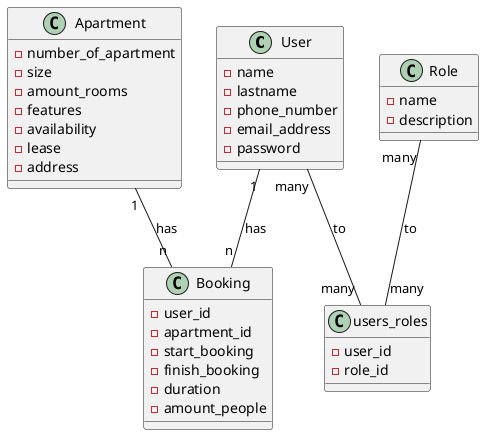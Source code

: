 @startuml sistema-alquileres

class User {
    - name
    - lastname
    - phone_number
    - email_address
    - password
}

class Role {
    - name
    - description
}

class Booking {
    - user_id
    - apartment_id
    - start_booking
    - finish_booking
    - duration
    - amount_people
}

class Apartment {
    - number_of_apartment
    - size
    - amount_rooms
    - features
    - availability
    - lease
    - address
}

class users_roles {
    - user_id
    - role_id
}

User "1" -- "n" Booking : has
Apartment "1" -- "n" Booking : has
User "many" -- "many" users_roles : to
Role "many" -- "many" users_roles : to

@enduml